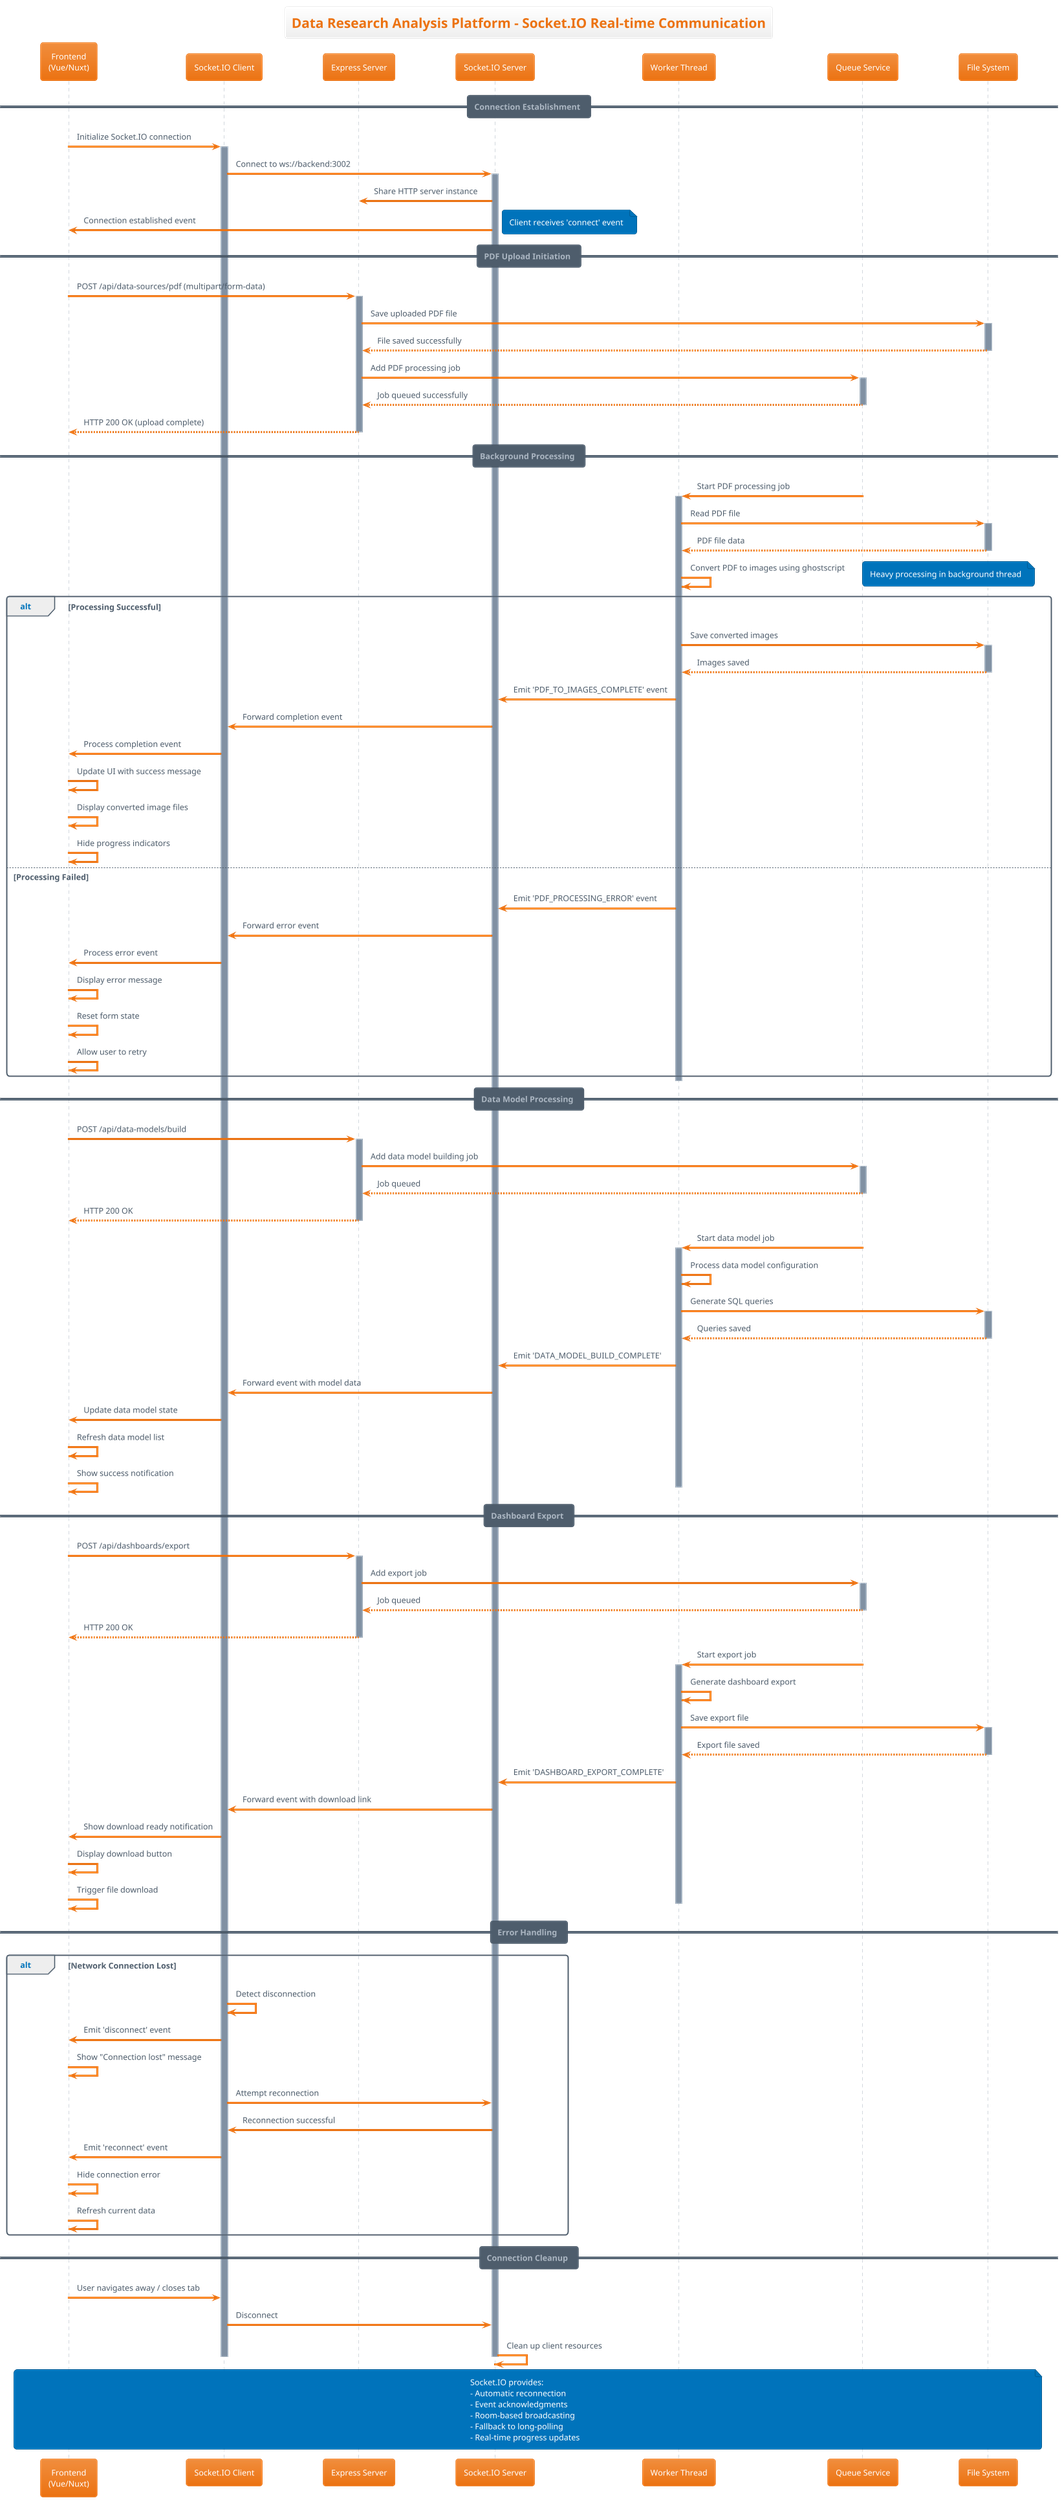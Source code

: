 @startuml Real_Time_Communication_Sequence_Diagram
!theme aws-orange
title Data Research Analysis Platform - Socket.IO Real-time Communication

participant "Frontend\n(Vue/Nuxt)" as Frontend
participant "Socket.IO Client" as SocketClient
participant "Express Server" as Express
participant "Socket.IO Server" as SocketServer
participant "Worker Thread" as Worker
participant "Queue Service" as Queue
participant "File System" as FileSystem

== Connection Establishment ==

Frontend -> SocketClient: Initialize Socket.IO connection
activate SocketClient

SocketClient -> SocketServer: Connect to ws://backend:3002
activate SocketServer

SocketServer -> Express: Share HTTP server instance
SocketServer -> Frontend: Connection established event
note right: Client receives 'connect' event

== PDF Upload Initiation ==

Frontend -> Express: POST /api/data-sources/pdf (multipart/form-data)
activate Express

Express -> FileSystem: Save uploaded PDF file
activate FileSystem
FileSystem --> Express: File saved successfully
deactivate FileSystem

Express -> Queue: Add PDF processing job
activate Queue
Queue --> Express: Job queued successfully
deactivate Queue

Express --> Frontend: HTTP 200 OK (upload complete)
deactivate Express

== Background Processing ==

Queue -> Worker: Start PDF processing job
activate Worker

Worker -> FileSystem: Read PDF file
activate FileSystem
FileSystem --> Worker: PDF file data
deactivate FileSystem

Worker -> Worker: Convert PDF to images using ghostscript
note right: Heavy processing in background thread

alt Processing Successful
    Worker -> FileSystem: Save converted images
    activate FileSystem
    FileSystem --> Worker: Images saved
    deactivate FileSystem
    
    Worker -> SocketServer: Emit 'PDF_TO_IMAGES_COMPLETE' event
    SocketServer -> SocketClient: Forward completion event
    SocketClient -> Frontend: Process completion event
    
    Frontend -> Frontend: Update UI with success message
    Frontend -> Frontend: Display converted image files
    Frontend -> Frontend: Hide progress indicators
    
else Processing Failed
    Worker -> SocketServer: Emit 'PDF_PROCESSING_ERROR' event
    SocketServer -> SocketClient: Forward error event
    SocketClient -> Frontend: Process error event
    
    Frontend -> Frontend: Display error message
    Frontend -> Frontend: Reset form state
    Frontend -> Frontend: Allow user to retry
end

deactivate Worker

== Data Model Processing ==

Frontend -> Express: POST /api/data-models/build
activate Express

Express -> Queue: Add data model building job
activate Queue
Queue --> Express: Job queued
deactivate Queue

Express --> Frontend: HTTP 200 OK
deactivate Express

Queue -> Worker: Start data model job
activate Worker

Worker -> Worker: Process data model configuration
Worker -> FileSystem: Generate SQL queries
activate FileSystem
FileSystem --> Worker: Queries saved
deactivate FileSystem

Worker -> SocketServer: Emit 'DATA_MODEL_BUILD_COMPLETE'
SocketServer -> SocketClient: Forward event with model data
SocketClient -> Frontend: Update data model state

Frontend -> Frontend: Refresh data model list
Frontend -> Frontend: Show success notification

deactivate Worker

== Dashboard Export ==

Frontend -> Express: POST /api/dashboards/export
activate Express

Express -> Queue: Add export job
activate Queue
Queue --> Express: Job queued
deactivate Queue

Express --> Frontend: HTTP 200 OK
deactivate Express

Queue -> Worker: Start export job
activate Worker

Worker -> Worker: Generate dashboard export
Worker -> FileSystem: Save export file
activate FileSystem
FileSystem --> Worker: Export file saved
deactivate FileSystem

Worker -> SocketServer: Emit 'DASHBOARD_EXPORT_COMPLETE'
SocketServer -> SocketClient: Forward event with download link
SocketClient -> Frontend: Show download ready notification

Frontend -> Frontend: Display download button
Frontend -> Frontend: Trigger file download

deactivate Worker

== Error Handling ==

alt Network Connection Lost
    SocketClient -> SocketClient: Detect disconnection
    SocketClient -> Frontend: Emit 'disconnect' event
    Frontend -> Frontend: Show "Connection lost" message
    
    SocketClient -> SocketServer: Attempt reconnection
    SocketServer -> SocketClient: Reconnection successful
    SocketClient -> Frontend: Emit 'reconnect' event
    Frontend -> Frontend: Hide connection error
    Frontend -> Frontend: Refresh current data
end

== Connection Cleanup ==

Frontend -> SocketClient: User navigates away / closes tab
SocketClient -> SocketServer: Disconnect
SocketServer -> SocketServer: Clean up client resources
deactivate SocketServer
deactivate SocketClient

note across
  Socket.IO provides:
  - Automatic reconnection
  - Event acknowledgments  
  - Room-based broadcasting
  - Fallback to long-polling
  - Real-time progress updates
end note

@enduml